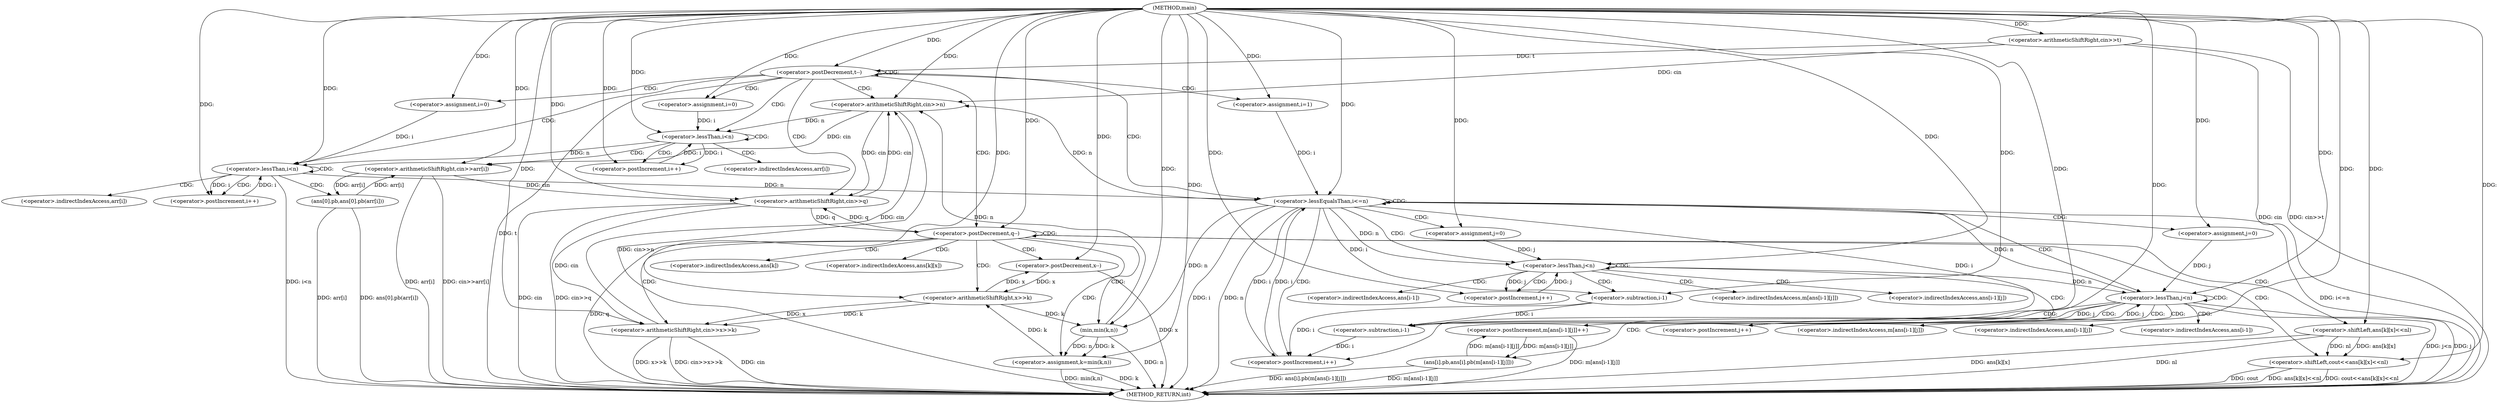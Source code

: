 digraph "main" {  
"1000134" [label = "(METHOD,main)" ]
"1000262" [label = "(METHOD_RETURN,int)" ]
"1000137" [label = "(<operator>.arithmeticShiftRight,cin>>t)" ]
"1000141" [label = "(<operator>.postDecrement,t--)" ]
"1000145" [label = "(<operator>.arithmeticShiftRight,cin>>n)" ]
"1000232" [label = "(<operator>.arithmeticShiftRight,cin>>q)" ]
"1000151" [label = "(<operator>.assignment,i=0)" ]
"1000154" [label = "(<operator>.lessThan,i<n)" ]
"1000157" [label = "(<operator>.postIncrement,i++)" ]
"1000159" [label = "(<operator>.arithmeticShiftRight,cin>>arr[i])" ]
"1000167" [label = "(<operator>.assignment,i=0)" ]
"1000170" [label = "(<operator>.lessThan,i<n)" ]
"1000173" [label = "(<operator>.postIncrement,i++)" ]
"1000175" [label = "(ans[0].pb,ans[0].pb(arr[i]))" ]
"1000181" [label = "(<operator>.assignment,i=1)" ]
"1000184" [label = "(<operator>.lessEqualsThan,i<=n)" ]
"1000187" [label = "(<operator>.postIncrement,i++)" ]
"1000236" [label = "(<operator>.postDecrement,q--)" ]
"1000241" [label = "(<operator>.arithmeticShiftRight,cin>>x>>k)" ]
"1000246" [label = "(<operator>.postDecrement,x--)" ]
"1000248" [label = "(<operator>.assignment,k=min(k,n))" ]
"1000253" [label = "(<operator>.shiftLeft,cout<<ans[k][x]<<nl)" ]
"1000193" [label = "(<operator>.assignment,j=0)" ]
"1000196" [label = "(<operator>.lessThan,j<n)" ]
"1000199" [label = "(<operator>.postIncrement,j++)" ]
"1000201" [label = "(<operator>.postIncrement,m[ans[i-1][j]]++)" ]
"1000213" [label = "(<operator>.assignment,j=0)" ]
"1000216" [label = "(<operator>.lessThan,j<n)" ]
"1000219" [label = "(<operator>.postIncrement,j++)" ]
"1000221" [label = "(ans[i].pb,ans[i].pb(m[ans[i-1][j]]))" ]
"1000243" [label = "(<operator>.arithmeticShiftRight,x>>k)" ]
"1000250" [label = "(min,min(k,n))" ]
"1000255" [label = "(<operator>.shiftLeft,ans[k][x]<<nl)" ]
"1000207" [label = "(<operator>.subtraction,i-1)" ]
"1000227" [label = "(<operator>.subtraction,i-1)" ]
"1000161" [label = "(<operator>.indirectIndexAccess,arr[i])" ]
"1000176" [label = "(<operator>.indirectIndexAccess,arr[i])" ]
"1000202" [label = "(<operator>.indirectIndexAccess,m[ans[i-1][j]])" ]
"1000222" [label = "(<operator>.indirectIndexAccess,m[ans[i-1][j]])" ]
"1000256" [label = "(<operator>.indirectIndexAccess,ans[k][x])" ]
"1000204" [label = "(<operator>.indirectIndexAccess,ans[i-1][j])" ]
"1000224" [label = "(<operator>.indirectIndexAccess,ans[i-1][j])" ]
"1000257" [label = "(<operator>.indirectIndexAccess,ans[k])" ]
"1000205" [label = "(<operator>.indirectIndexAccess,ans[i-1])" ]
"1000225" [label = "(<operator>.indirectIndexAccess,ans[i-1])" ]
  "1000137" -> "1000262"  [ label = "DDG: cin"] 
  "1000137" -> "1000262"  [ label = "DDG: cin>>t"] 
  "1000141" -> "1000262"  [ label = "DDG: t"] 
  "1000145" -> "1000262"  [ label = "DDG: cin>>n"] 
  "1000170" -> "1000262"  [ label = "DDG: i<n"] 
  "1000184" -> "1000262"  [ label = "DDG: i"] 
  "1000184" -> "1000262"  [ label = "DDG: n"] 
  "1000184" -> "1000262"  [ label = "DDG: i<=n"] 
  "1000232" -> "1000262"  [ label = "DDG: cin"] 
  "1000232" -> "1000262"  [ label = "DDG: cin>>q"] 
  "1000236" -> "1000262"  [ label = "DDG: q"] 
  "1000241" -> "1000262"  [ label = "DDG: cin"] 
  "1000241" -> "1000262"  [ label = "DDG: x>>k"] 
  "1000241" -> "1000262"  [ label = "DDG: cin>>x>>k"] 
  "1000246" -> "1000262"  [ label = "DDG: x"] 
  "1000248" -> "1000262"  [ label = "DDG: k"] 
  "1000250" -> "1000262"  [ label = "DDG: n"] 
  "1000248" -> "1000262"  [ label = "DDG: min(k,n)"] 
  "1000255" -> "1000262"  [ label = "DDG: ans[k][x]"] 
  "1000253" -> "1000262"  [ label = "DDG: ans[k][x]<<nl"] 
  "1000253" -> "1000262"  [ label = "DDG: cout<<ans[k][x]<<nl"] 
  "1000216" -> "1000262"  [ label = "DDG: j"] 
  "1000216" -> "1000262"  [ label = "DDG: j<n"] 
  "1000221" -> "1000262"  [ label = "DDG: m[ans[i-1][j]]"] 
  "1000221" -> "1000262"  [ label = "DDG: ans[i].pb(m[ans[i-1][j]])"] 
  "1000201" -> "1000262"  [ label = "DDG: m[ans[i-1][j]]"] 
  "1000175" -> "1000262"  [ label = "DDG: arr[i]"] 
  "1000175" -> "1000262"  [ label = "DDG: ans[0].pb(arr[i])"] 
  "1000159" -> "1000262"  [ label = "DDG: arr[i]"] 
  "1000159" -> "1000262"  [ label = "DDG: cin>>arr[i]"] 
  "1000253" -> "1000262"  [ label = "DDG: cout"] 
  "1000255" -> "1000262"  [ label = "DDG: nl"] 
  "1000134" -> "1000137"  [ label = "DDG: "] 
  "1000137" -> "1000141"  [ label = "DDG: t"] 
  "1000134" -> "1000141"  [ label = "DDG: "] 
  "1000137" -> "1000145"  [ label = "DDG: cin"] 
  "1000232" -> "1000145"  [ label = "DDG: cin"] 
  "1000241" -> "1000145"  [ label = "DDG: cin"] 
  "1000134" -> "1000145"  [ label = "DDG: "] 
  "1000184" -> "1000145"  [ label = "DDG: n"] 
  "1000250" -> "1000145"  [ label = "DDG: n"] 
  "1000134" -> "1000151"  [ label = "DDG: "] 
  "1000134" -> "1000167"  [ label = "DDG: "] 
  "1000134" -> "1000181"  [ label = "DDG: "] 
  "1000145" -> "1000232"  [ label = "DDG: cin"] 
  "1000159" -> "1000232"  [ label = "DDG: cin"] 
  "1000134" -> "1000232"  [ label = "DDG: "] 
  "1000236" -> "1000232"  [ label = "DDG: q"] 
  "1000151" -> "1000154"  [ label = "DDG: i"] 
  "1000157" -> "1000154"  [ label = "DDG: i"] 
  "1000134" -> "1000154"  [ label = "DDG: "] 
  "1000145" -> "1000154"  [ label = "DDG: n"] 
  "1000154" -> "1000157"  [ label = "DDG: i"] 
  "1000134" -> "1000157"  [ label = "DDG: "] 
  "1000145" -> "1000159"  [ label = "DDG: cin"] 
  "1000134" -> "1000159"  [ label = "DDG: "] 
  "1000175" -> "1000159"  [ label = "DDG: arr[i]"] 
  "1000167" -> "1000170"  [ label = "DDG: i"] 
  "1000173" -> "1000170"  [ label = "DDG: i"] 
  "1000134" -> "1000170"  [ label = "DDG: "] 
  "1000154" -> "1000170"  [ label = "DDG: n"] 
  "1000170" -> "1000173"  [ label = "DDG: i"] 
  "1000134" -> "1000173"  [ label = "DDG: "] 
  "1000159" -> "1000175"  [ label = "DDG: arr[i]"] 
  "1000181" -> "1000184"  [ label = "DDG: i"] 
  "1000187" -> "1000184"  [ label = "DDG: i"] 
  "1000134" -> "1000184"  [ label = "DDG: "] 
  "1000170" -> "1000184"  [ label = "DDG: n"] 
  "1000216" -> "1000184"  [ label = "DDG: n"] 
  "1000184" -> "1000187"  [ label = "DDG: i"] 
  "1000227" -> "1000187"  [ label = "DDG: i"] 
  "1000207" -> "1000187"  [ label = "DDG: i"] 
  "1000134" -> "1000187"  [ label = "DDG: "] 
  "1000232" -> "1000236"  [ label = "DDG: q"] 
  "1000134" -> "1000236"  [ label = "DDG: "] 
  "1000250" -> "1000248"  [ label = "DDG: n"] 
  "1000250" -> "1000248"  [ label = "DDG: k"] 
  "1000134" -> "1000193"  [ label = "DDG: "] 
  "1000134" -> "1000213"  [ label = "DDG: "] 
  "1000232" -> "1000241"  [ label = "DDG: cin"] 
  "1000134" -> "1000241"  [ label = "DDG: "] 
  "1000243" -> "1000241"  [ label = "DDG: k"] 
  "1000243" -> "1000241"  [ label = "DDG: x"] 
  "1000243" -> "1000246"  [ label = "DDG: x"] 
  "1000134" -> "1000246"  [ label = "DDG: "] 
  "1000134" -> "1000248"  [ label = "DDG: "] 
  "1000134" -> "1000253"  [ label = "DDG: "] 
  "1000255" -> "1000253"  [ label = "DDG: ans[k][x]"] 
  "1000255" -> "1000253"  [ label = "DDG: nl"] 
  "1000193" -> "1000196"  [ label = "DDG: j"] 
  "1000199" -> "1000196"  [ label = "DDG: j"] 
  "1000134" -> "1000196"  [ label = "DDG: "] 
  "1000184" -> "1000196"  [ label = "DDG: n"] 
  "1000196" -> "1000199"  [ label = "DDG: j"] 
  "1000134" -> "1000199"  [ label = "DDG: "] 
  "1000221" -> "1000201"  [ label = "DDG: m[ans[i-1][j]]"] 
  "1000213" -> "1000216"  [ label = "DDG: j"] 
  "1000219" -> "1000216"  [ label = "DDG: j"] 
  "1000134" -> "1000216"  [ label = "DDG: "] 
  "1000196" -> "1000216"  [ label = "DDG: n"] 
  "1000216" -> "1000219"  [ label = "DDG: j"] 
  "1000134" -> "1000219"  [ label = "DDG: "] 
  "1000201" -> "1000221"  [ label = "DDG: m[ans[i-1][j]]"] 
  "1000246" -> "1000243"  [ label = "DDG: x"] 
  "1000134" -> "1000243"  [ label = "DDG: "] 
  "1000248" -> "1000243"  [ label = "DDG: k"] 
  "1000243" -> "1000250"  [ label = "DDG: k"] 
  "1000134" -> "1000250"  [ label = "DDG: "] 
  "1000184" -> "1000250"  [ label = "DDG: n"] 
  "1000134" -> "1000255"  [ label = "DDG: "] 
  "1000184" -> "1000207"  [ label = "DDG: i"] 
  "1000134" -> "1000207"  [ label = "DDG: "] 
  "1000184" -> "1000227"  [ label = "DDG: i"] 
  "1000207" -> "1000227"  [ label = "DDG: i"] 
  "1000134" -> "1000227"  [ label = "DDG: "] 
  "1000141" -> "1000141"  [ label = "CDG: "] 
  "1000141" -> "1000236"  [ label = "CDG: "] 
  "1000141" -> "1000167"  [ label = "CDG: "] 
  "1000141" -> "1000154"  [ label = "CDG: "] 
  "1000141" -> "1000151"  [ label = "CDG: "] 
  "1000141" -> "1000145"  [ label = "CDG: "] 
  "1000141" -> "1000232"  [ label = "CDG: "] 
  "1000141" -> "1000170"  [ label = "CDG: "] 
  "1000141" -> "1000184"  [ label = "CDG: "] 
  "1000141" -> "1000181"  [ label = "CDG: "] 
  "1000154" -> "1000161"  [ label = "CDG: "] 
  "1000154" -> "1000157"  [ label = "CDG: "] 
  "1000154" -> "1000154"  [ label = "CDG: "] 
  "1000154" -> "1000159"  [ label = "CDG: "] 
  "1000170" -> "1000175"  [ label = "CDG: "] 
  "1000170" -> "1000176"  [ label = "CDG: "] 
  "1000170" -> "1000173"  [ label = "CDG: "] 
  "1000170" -> "1000170"  [ label = "CDG: "] 
  "1000184" -> "1000216"  [ label = "CDG: "] 
  "1000184" -> "1000187"  [ label = "CDG: "] 
  "1000184" -> "1000213"  [ label = "CDG: "] 
  "1000184" -> "1000196"  [ label = "CDG: "] 
  "1000184" -> "1000193"  [ label = "CDG: "] 
  "1000184" -> "1000184"  [ label = "CDG: "] 
  "1000236" -> "1000255"  [ label = "CDG: "] 
  "1000236" -> "1000243"  [ label = "CDG: "] 
  "1000236" -> "1000236"  [ label = "CDG: "] 
  "1000236" -> "1000250"  [ label = "CDG: "] 
  "1000236" -> "1000248"  [ label = "CDG: "] 
  "1000236" -> "1000246"  [ label = "CDG: "] 
  "1000236" -> "1000253"  [ label = "CDG: "] 
  "1000236" -> "1000257"  [ label = "CDG: "] 
  "1000236" -> "1000241"  [ label = "CDG: "] 
  "1000236" -> "1000256"  [ label = "CDG: "] 
  "1000196" -> "1000199"  [ label = "CDG: "] 
  "1000196" -> "1000204"  [ label = "CDG: "] 
  "1000196" -> "1000201"  [ label = "CDG: "] 
  "1000196" -> "1000196"  [ label = "CDG: "] 
  "1000196" -> "1000207"  [ label = "CDG: "] 
  "1000196" -> "1000205"  [ label = "CDG: "] 
  "1000196" -> "1000202"  [ label = "CDG: "] 
  "1000216" -> "1000221"  [ label = "CDG: "] 
  "1000216" -> "1000227"  [ label = "CDG: "] 
  "1000216" -> "1000216"  [ label = "CDG: "] 
  "1000216" -> "1000219"  [ label = "CDG: "] 
  "1000216" -> "1000222"  [ label = "CDG: "] 
  "1000216" -> "1000224"  [ label = "CDG: "] 
  "1000216" -> "1000225"  [ label = "CDG: "] 
}
